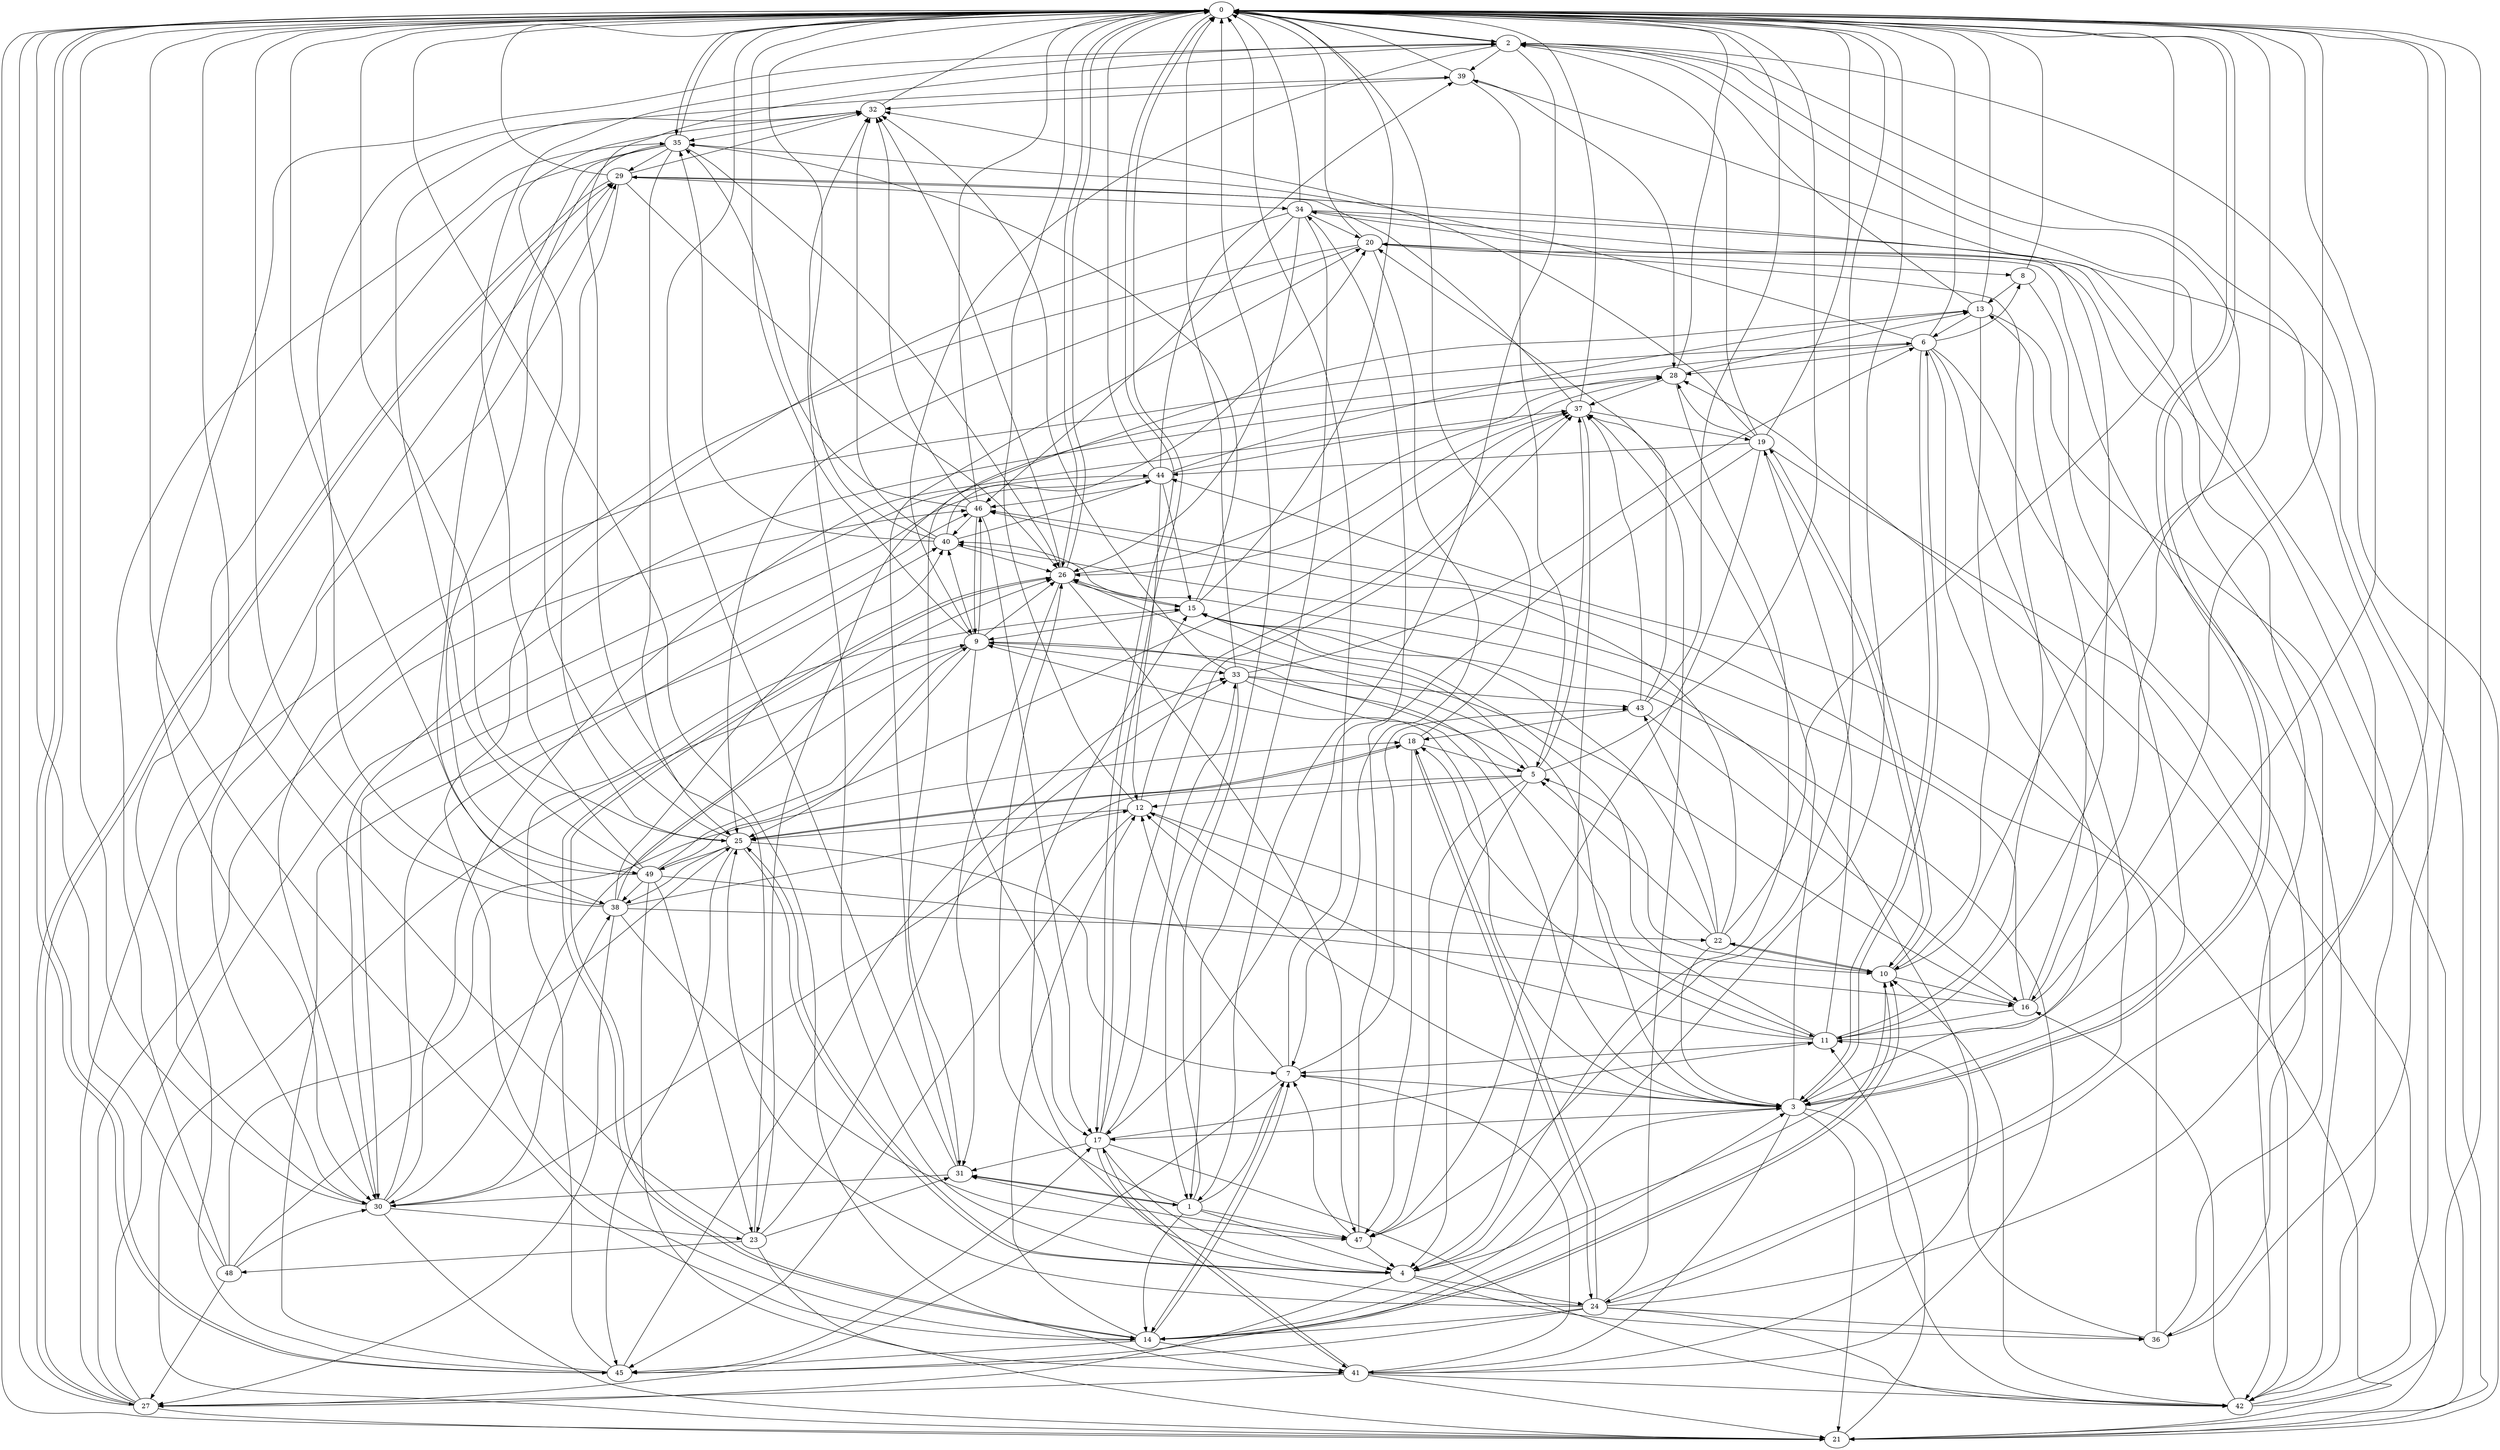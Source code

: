 strict digraph "" {
	0	 [component_delay=3];
	2	 [component_delay=3];
	0 -> 2	 [wire_delay=1];
	3	 [component_delay=3];
	0 -> 3	 [wire_delay=1];
	17	 [component_delay=3];
	0 -> 17	 [wire_delay=1];
	26	 [component_delay=3];
	0 -> 26	 [wire_delay=1];
	35	 [component_delay=3];
	0 -> 35	 [wire_delay=1];
	45	 [component_delay=3];
	0 -> 45	 [wire_delay=1];
	1	 [component_delay=3];
	1 -> 0	 [wire_delay=1];
	4	 [component_delay=3];
	1 -> 4	 [wire_delay=1];
	7	 [component_delay=3];
	1 -> 7	 [wire_delay=1];
	14	 [component_delay=3];
	1 -> 14	 [wire_delay=1];
	1 -> 26	 [wire_delay=1];
	31	 [component_delay=3];
	1 -> 31	 [wire_delay=1];
	47	 [component_delay=3];
	1 -> 47	 [wire_delay=1];
	2 -> 0	 [wire_delay=1];
	2 -> 1	 [wire_delay=1];
	9	 [component_delay=3];
	2 -> 9	 [wire_delay=1];
	16	 [component_delay=3];
	2 -> 16	 [wire_delay=1];
	21	 [component_delay=3];
	2 -> 21	 [wire_delay=1];
	30	 [component_delay=3];
	2 -> 30	 [wire_delay=1];
	39	 [component_delay=3];
	2 -> 39	 [wire_delay=1];
	3 -> 0	 [wire_delay=1];
	6	 [component_delay=3];
	3 -> 6	 [wire_delay=1];
	3 -> 9	 [wire_delay=1];
	12	 [component_delay=3];
	3 -> 12	 [wire_delay=1];
	3 -> 17	 [wire_delay=1];
	3 -> 21	 [wire_delay=1];
	3 -> 26	 [wire_delay=1];
	37	 [component_delay=3];
	3 -> 37	 [wire_delay=1];
	41	 [component_delay=3];
	3 -> 41	 [wire_delay=1];
	42	 [component_delay=3];
	3 -> 42	 [wire_delay=1];
	4 -> 0	 [wire_delay=1];
	10	 [component_delay=3];
	4 -> 10	 [wire_delay=1];
	15	 [component_delay=3];
	4 -> 15	 [wire_delay=1];
	24	 [component_delay=3];
	4 -> 24	 [wire_delay=1];
	25	 [component_delay=3];
	4 -> 25	 [wire_delay=1];
	27	 [component_delay=3];
	4 -> 27	 [wire_delay=1];
	36	 [component_delay=3];
	4 -> 36	 [wire_delay=1];
	5	 [component_delay=3];
	5 -> 0	 [wire_delay=1];
	5 -> 4	 [wire_delay=1];
	5 -> 12	 [wire_delay=1];
	5 -> 15	 [wire_delay=1];
	5 -> 30	 [wire_delay=1];
	5 -> 37	 [wire_delay=1];
	5 -> 47	 [wire_delay=1];
	6 -> 0	 [wire_delay=1];
	6 -> 3	 [wire_delay=1];
	8	 [component_delay=3];
	6 -> 8	 [wire_delay=1];
	6 -> 10	 [wire_delay=1];
	23	 [component_delay=3];
	6 -> 23	 [wire_delay=1];
	6 -> 24	 [wire_delay=1];
	28	 [component_delay=3];
	6 -> 28	 [wire_delay=1];
	6 -> 35	 [wire_delay=1];
	6 -> 36	 [wire_delay=1];
	7 -> 0	 [wire_delay=1];
	7 -> 3	 [wire_delay=1];
	7 -> 12	 [wire_delay=1];
	7 -> 14	 [wire_delay=1];
	7 -> 27	 [wire_delay=1];
	43	 [component_delay=3];
	7 -> 43	 [wire_delay=1];
	8 -> 0	 [wire_delay=1];
	8 -> 3	 [wire_delay=1];
	13	 [component_delay=3];
	8 -> 13	 [wire_delay=1];
	9 -> 0	 [wire_delay=1];
	11	 [component_delay=3];
	9 -> 11	 [wire_delay=1];
	9 -> 17	 [wire_delay=1];
	9 -> 25	 [wire_delay=1];
	9 -> 26	 [wire_delay=1];
	9 -> 30	 [wire_delay=1];
	33	 [component_delay=3];
	9 -> 33	 [wire_delay=1];
	40	 [component_delay=3];
	9 -> 40	 [wire_delay=1];
	46	 [component_delay=3];
	9 -> 46	 [wire_delay=1];
	10 -> 0	 [wire_delay=1];
	10 -> 5	 [wire_delay=1];
	10 -> 14	 [wire_delay=1];
	10 -> 16	 [wire_delay=1];
	19	 [component_delay=3];
	10 -> 19	 [wire_delay=1];
	22	 [component_delay=3];
	10 -> 22	 [wire_delay=1];
	11 -> 0	 [wire_delay=1];
	11 -> 7	 [wire_delay=1];
	11 -> 12	 [wire_delay=1];
	11 -> 15	 [wire_delay=1];
	18	 [component_delay=3];
	11 -> 18	 [wire_delay=1];
	11 -> 19	 [wire_delay=1];
	20	 [component_delay=3];
	11 -> 20	 [wire_delay=1];
	11 -> 39	 [wire_delay=1];
	12 -> 0	 [wire_delay=1];
	12 -> 10	 [wire_delay=1];
	12 -> 25	 [wire_delay=1];
	12 -> 37	 [wire_delay=1];
	12 -> 45	 [wire_delay=1];
	13 -> 0	 [wire_delay=1];
	13 -> 2	 [wire_delay=1];
	13 -> 3	 [wire_delay=1];
	13 -> 6	 [wire_delay=1];
	13 -> 21	 [wire_delay=1];
	13 -> 31	 [wire_delay=1];
	14 -> 0	 [wire_delay=1];
	14 -> 3	 [wire_delay=1];
	14 -> 7	 [wire_delay=1];
	14 -> 10	 [wire_delay=1];
	14 -> 12	 [wire_delay=1];
	14 -> 26	 [wire_delay=1];
	14 -> 41	 [wire_delay=1];
	14 -> 45	 [wire_delay=1];
	15 -> 0	 [wire_delay=1];
	15 -> 9	 [wire_delay=1];
	15 -> 26	 [wire_delay=1];
	15 -> 35	 [wire_delay=1];
	16 -> 0	 [wire_delay=1];
	16 -> 9	 [wire_delay=1];
	16 -> 11	 [wire_delay=1];
	16 -> 13	 [wire_delay=1];
	16 -> 40	 [wire_delay=1];
	17 -> 0	 [wire_delay=1];
	17 -> 4	 [wire_delay=1];
	17 -> 11	 [wire_delay=1];
	17 -> 31	 [wire_delay=1];
	17 -> 33	 [wire_delay=1];
	17 -> 37	 [wire_delay=1];
	17 -> 41	 [wire_delay=1];
	17 -> 42	 [wire_delay=1];
	18 -> 0	 [wire_delay=1];
	18 -> 5	 [wire_delay=1];
	18 -> 24	 [wire_delay=1];
	18 -> 25	 [wire_delay=1];
	18 -> 47	 [wire_delay=1];
	19 -> 0	 [wire_delay=1];
	19 -> 2	 [wire_delay=1];
	19 -> 10	 [wire_delay=1];
	19 -> 17	 [wire_delay=1];
	19 -> 21	 [wire_delay=1];
	19 -> 28	 [wire_delay=1];
	32	 [component_delay=3];
	19 -> 32	 [wire_delay=1];
	44	 [component_delay=3];
	19 -> 44	 [wire_delay=1];
	19 -> 47	 [wire_delay=1];
	20 -> 0	 [wire_delay=1];
	20 -> 7	 [wire_delay=1];
	20 -> 8	 [wire_delay=1];
	20 -> 25	 [wire_delay=1];
	20 -> 30	 [wire_delay=1];
	20 -> 42	 [wire_delay=1];
	21 -> 0	 [wire_delay=1];
	21 -> 9	 [wire_delay=1];
	21 -> 11	 [wire_delay=1];
	21 -> 44	 [wire_delay=1];
	22 -> 0	 [wire_delay=1];
	22 -> 3	 [wire_delay=1];
	22 -> 5	 [wire_delay=1];
	22 -> 10	 [wire_delay=1];
	22 -> 15	 [wire_delay=1];
	22 -> 43	 [wire_delay=1];
	22 -> 46	 [wire_delay=1];
	23 -> 0	 [wire_delay=1];
	23 -> 2	 [wire_delay=1];
	23 -> 21	 [wire_delay=1];
	23 -> 31	 [wire_delay=1];
	23 -> 33	 [wire_delay=1];
	48	 [component_delay=3];
	23 -> 48	 [wire_delay=1];
	24 -> 0	 [wire_delay=1];
	24 -> 2	 [wire_delay=1];
	24 -> 14	 [wire_delay=1];
	24 -> 18	 [wire_delay=1];
	24 -> 25	 [wire_delay=1];
	24 -> 32	 [wire_delay=1];
	24 -> 36	 [wire_delay=1];
	24 -> 37	 [wire_delay=1];
	24 -> 42	 [wire_delay=1];
	24 -> 45	 [wire_delay=1];
	25 -> 0	 [wire_delay=1];
	25 -> 4	 [wire_delay=1];
	25 -> 7	 [wire_delay=1];
	25 -> 18	 [wire_delay=1];
	25 -> 32	 [wire_delay=1];
	38	 [component_delay=3];
	25 -> 38	 [wire_delay=1];
	25 -> 45	 [wire_delay=1];
	49	 [component_delay=3];
	25 -> 49	 [wire_delay=1];
	26 -> 0	 [wire_delay=1];
	26 -> 14	 [wire_delay=1];
	26 -> 15	 [wire_delay=1];
	26 -> 28	 [wire_delay=1];
	26 -> 31	 [wire_delay=1];
	26 -> 32	 [wire_delay=1];
	26 -> 47	 [wire_delay=1];
	27 -> 0	 [wire_delay=1];
	27 -> 6	 [wire_delay=1];
	27 -> 21	 [wire_delay=1];
	29	 [component_delay=3];
	27 -> 29	 [wire_delay=1];
	27 -> 44	 [wire_delay=1];
	27 -> 46	 [wire_delay=1];
	28 -> 0	 [wire_delay=1];
	28 -> 4	 [wire_delay=1];
	28 -> 13	 [wire_delay=1];
	28 -> 37	 [wire_delay=1];
	29 -> 0	 [wire_delay=1];
	29 -> 25	 [wire_delay=1];
	29 -> 26	 [wire_delay=1];
	29 -> 27	 [wire_delay=1];
	29 -> 32	 [wire_delay=1];
	34	 [component_delay=3];
	29 -> 34	 [wire_delay=1];
	29 -> 42	 [wire_delay=1];
	30 -> 0	 [wire_delay=1];
	30 -> 21	 [wire_delay=1];
	30 -> 23	 [wire_delay=1];
	30 -> 28	 [wire_delay=1];
	30 -> 29	 [wire_delay=1];
	30 -> 37	 [wire_delay=1];
	30 -> 38	 [wire_delay=1];
	30 -> 46	 [wire_delay=1];
	31 -> 0	 [wire_delay=1];
	31 -> 1	 [wire_delay=1];
	31 -> 20	 [wire_delay=1];
	31 -> 30	 [wire_delay=1];
	32 -> 0	 [wire_delay=1];
	32 -> 35	 [wire_delay=1];
	33 -> 0	 [wire_delay=1];
	33 -> 1	 [wire_delay=1];
	33 -> 3	 [wire_delay=1];
	33 -> 5	 [wire_delay=1];
	33 -> 6	 [wire_delay=1];
	33 -> 32	 [wire_delay=1];
	33 -> 43	 [wire_delay=1];
	34 -> 0	 [wire_delay=1];
	34 -> 1	 [wire_delay=1];
	34 -> 14	 [wire_delay=1];
	34 -> 20	 [wire_delay=1];
	34 -> 21	 [wire_delay=1];
	34 -> 26	 [wire_delay=1];
	34 -> 42	 [wire_delay=1];
	34 -> 46	 [wire_delay=1];
	35 -> 0	 [wire_delay=1];
	35 -> 25	 [wire_delay=1];
	35 -> 26	 [wire_delay=1];
	35 -> 29	 [wire_delay=1];
	35 -> 30	 [wire_delay=1];
	35 -> 38	 [wire_delay=1];
	35 -> 49	 [wire_delay=1];
	36 -> 0	 [wire_delay=1];
	36 -> 11	 [wire_delay=1];
	36 -> 34	 [wire_delay=1];
	36 -> 46	 [wire_delay=1];
	37 -> 0	 [wire_delay=1];
	37 -> 4	 [wire_delay=1];
	37 -> 19	 [wire_delay=1];
	37 -> 26	 [wire_delay=1];
	37 -> 29	 [wire_delay=1];
	38 -> 0	 [wire_delay=1];
	38 -> 12	 [wire_delay=1];
	38 -> 22	 [wire_delay=1];
	38 -> 26	 [wire_delay=1];
	38 -> 27	 [wire_delay=1];
	38 -> 39	 [wire_delay=1];
	38 -> 40	 [wire_delay=1];
	38 -> 47	 [wire_delay=1];
	39 -> 0	 [wire_delay=1];
	39 -> 5	 [wire_delay=1];
	39 -> 28	 [wire_delay=1];
	39 -> 32	 [wire_delay=1];
	40 -> 0	 [wire_delay=1];
	40 -> 20	 [wire_delay=1];
	40 -> 26	 [wire_delay=1];
	40 -> 32	 [wire_delay=1];
	40 -> 35	 [wire_delay=1];
	40 -> 44	 [wire_delay=1];
	41 -> 0	 [wire_delay=1];
	41 -> 7	 [wire_delay=1];
	41 -> 15	 [wire_delay=1];
	41 -> 17	 [wire_delay=1];
	41 -> 21	 [wire_delay=1];
	41 -> 27	 [wire_delay=1];
	41 -> 40	 [wire_delay=1];
	41 -> 42	 [wire_delay=1];
	42 -> 0	 [wire_delay=1];
	42 -> 2	 [wire_delay=1];
	42 -> 10	 [wire_delay=1];
	42 -> 16	 [wire_delay=1];
	42 -> 28	 [wire_delay=1];
	43 -> 0	 [wire_delay=1];
	43 -> 16	 [wire_delay=1];
	43 -> 18	 [wire_delay=1];
	43 -> 20	 [wire_delay=1];
	43 -> 37	 [wire_delay=1];
	44 -> 0	 [wire_delay=1];
	44 -> 12	 [wire_delay=1];
	44 -> 13	 [wire_delay=1];
	44 -> 15	 [wire_delay=1];
	44 -> 28	 [wire_delay=1];
	44 -> 30	 [wire_delay=1];
	44 -> 39	 [wire_delay=1];
	44 -> 46	 [wire_delay=1];
	45 -> 0	 [wire_delay=1];
	45 -> 3	 [wire_delay=1];
	45 -> 15	 [wire_delay=1];
	45 -> 17	 [wire_delay=1];
	45 -> 29	 [wire_delay=1];
	45 -> 33	 [wire_delay=1];
	45 -> 40	 [wire_delay=1];
	46 -> 0	 [wire_delay=1];
	46 -> 9	 [wire_delay=1];
	46 -> 17	 [wire_delay=1];
	46 -> 32	 [wire_delay=1];
	46 -> 35	 [wire_delay=1];
	46 -> 40	 [wire_delay=1];
	47 -> 0	 [wire_delay=1];
	47 -> 4	 [wire_delay=1];
	47 -> 7	 [wire_delay=1];
	47 -> 31	 [wire_delay=1];
	47 -> 34	 [wire_delay=1];
	48 -> 0	 [wire_delay=1];
	48 -> 18	 [wire_delay=1];
	48 -> 25	 [wire_delay=1];
	48 -> 27	 [wire_delay=1];
	48 -> 30	 [wire_delay=1];
	48 -> 35	 [wire_delay=1];
	49 -> 0	 [wire_delay=1];
	49 -> 2	 [wire_delay=1];
	49 -> 9	 [wire_delay=1];
	49 -> 16	 [wire_delay=1];
	49 -> 23	 [wire_delay=1];
	49 -> 32	 [wire_delay=1];
	49 -> 37	 [wire_delay=1];
	49 -> 38	 [wire_delay=1];
	49 -> 41	 [wire_delay=1];
}

